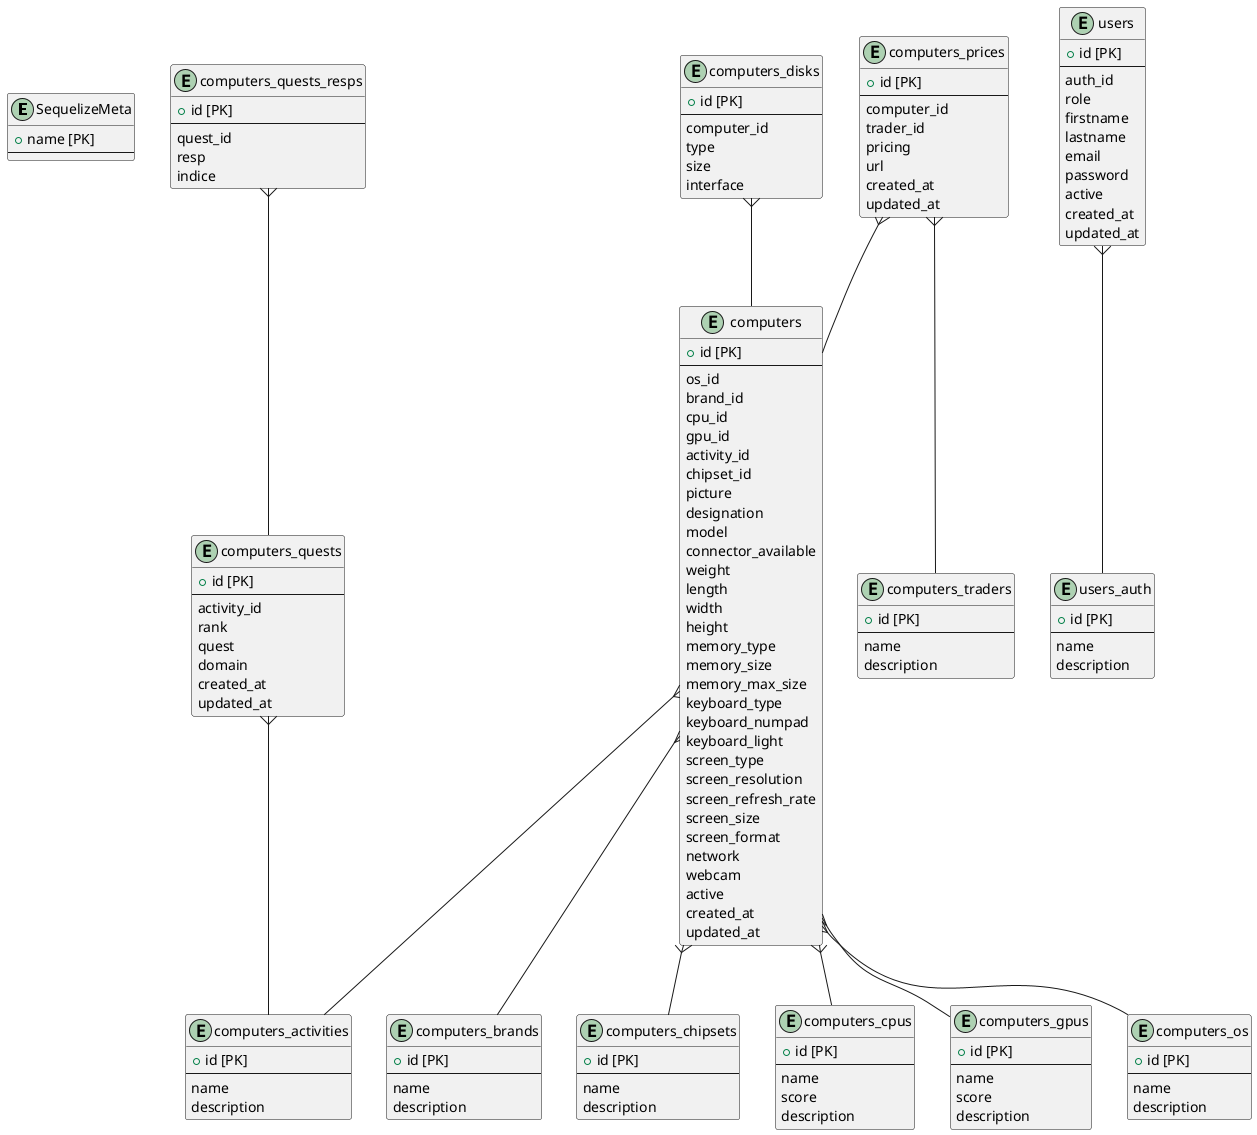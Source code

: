 @startuml

entity "SequelizeMeta" {
  + name [PK]
  --
}

entity "computers" {
  + id [PK]
  --
  os_id
  brand_id
  cpu_id
  gpu_id
  activity_id
  chipset_id
  picture
  designation
  model
  connector_available
  weight
  length
  width
  height
  memory_type
  memory_size
  memory_max_size
  keyboard_type
  keyboard_numpad
  keyboard_light
  screen_type
  screen_resolution
  screen_refresh_rate
  screen_size
  screen_format
  network
  webcam
  active
  created_at
  updated_at
}

entity "computers_activities" {
  + id [PK]
  --
  name
  description
}

entity "computers_brands" {
  + id [PK]
  --
  name
  description
}

entity "computers_chipsets" {
  + id [PK]
  --
  name
  description
}

entity "computers_cpus" {
  + id [PK]
  --
  name
  score
  description
}

entity "computers_disks" {
  + id [PK]
  --
  computer_id
  type
  size
  interface
}

entity "computers_gpus" {
  + id [PK]
  --
  name
  score
  description
}

entity "computers_os" {
  + id [PK]
  --
  name
  description
}

entity "computers_prices" {
  + id [PK]
  --
  computer_id
  trader_id
  pricing
  url
  created_at
  updated_at
}

entity "computers_quests" {
  + id [PK]
  --
  activity_id
  rank
  quest
  domain
  created_at
  updated_at
}

entity "computers_quests_resps" {
  + id [PK]
  --
  quest_id
  resp
  indice
}

entity "computers_traders" {
  + id [PK]
  --
  name
  description
}

entity "users" {
  + id [PK]
  --
  auth_id
  role
  firstname
  lastname
  email
  password
  active
  created_at
  updated_at
}

entity "users_auth" {
  + id [PK]
  --
  name
  description
}

 computers }-- computers_activities

 computers }-- computers_brands

 computers }-- computers_chipsets

 computers }-- computers_cpus

 computers }-- computers_gpus

 computers }-- computers_os

 computers_disks }-- computers

 computers_prices }-- computers

 computers_prices }-- computers_traders

 computers_quests }-- computers_activities

 computers_quests_resps }-- computers_quests

 users }-- users_auth
@enduml
